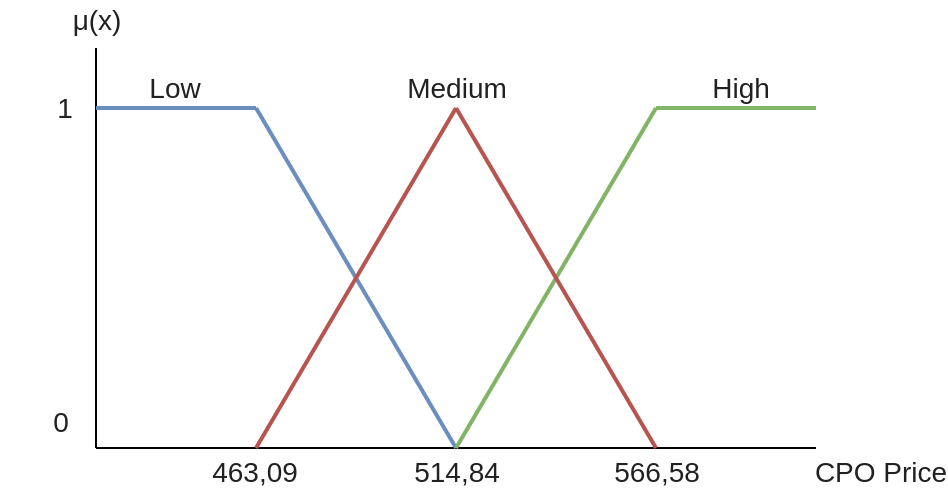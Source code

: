 <mxfile version="20.5.3" type="github">
  <diagram id="ThOdFFGARETO164uNe6i" name="Page-1">
    <mxGraphModel dx="865" dy="518" grid="1" gridSize="10" guides="1" tooltips="1" connect="1" arrows="1" fold="1" page="1" pageScale="1" pageWidth="1700" pageHeight="1100" math="0" shadow="0">
      <root>
        <mxCell id="0" />
        <mxCell id="1" parent="0" />
        <mxCell id="P9_WP7KtGCWW9CeGZDhG-2" value="&lt;span style=&quot;color: rgb(32, 33, 34); font-family: sans-serif; font-size: 14px; text-align: start; background-color: rgb(255, 255, 255);&quot;&gt;μ(x)&lt;/span&gt;" style="text;strokeColor=none;fillColor=none;html=1;fontSize=15;fontStyle=0;verticalAlign=middle;align=center;" vertex="1" parent="1">
          <mxGeometry x="218" y="220" width="60" height="10" as="geometry" />
        </mxCell>
        <mxCell id="P9_WP7KtGCWW9CeGZDhG-5" value="&lt;span style=&quot;color: rgb(32, 33, 34); font-family: sans-serif; font-size: 14px; text-align: start; background-color: rgb(255, 255, 255);&quot;&gt;1&lt;/span&gt;" style="text;strokeColor=none;fillColor=none;html=1;fontSize=15;fontStyle=0;verticalAlign=middle;align=center;" vertex="1" parent="1">
          <mxGeometry x="207" y="264" width="50" height="10" as="geometry" />
        </mxCell>
        <mxCell id="P9_WP7KtGCWW9CeGZDhG-6" value="&lt;span style=&quot;color: rgb(32, 33, 34); font-family: sans-serif; font-size: 14px; text-align: start; background-color: rgb(255, 255, 255);&quot;&gt;0&lt;/span&gt;" style="text;strokeColor=none;fillColor=none;html=1;fontSize=15;fontStyle=0;verticalAlign=middle;align=center;" vertex="1" parent="1">
          <mxGeometry x="200" y="421" width="60" height="10" as="geometry" />
        </mxCell>
        <mxCell id="P9_WP7KtGCWW9CeGZDhG-7" value="&lt;div style=&quot;text-align: start;&quot;&gt;&lt;span style=&quot;background-color: initial; font-size: 14px;&quot;&gt;&lt;font face=&quot;sans-serif&quot; color=&quot;#202122&quot;&gt;463,09&lt;/font&gt;&lt;/span&gt;&lt;/div&gt;" style="text;strokeColor=none;fillColor=none;html=1;fontSize=15;fontStyle=0;verticalAlign=middle;align=center;" vertex="1" parent="1">
          <mxGeometry x="302" y="446" width="50" height="10" as="geometry" />
        </mxCell>
        <mxCell id="P9_WP7KtGCWW9CeGZDhG-8" value="&lt;div style=&quot;text-align: start;&quot;&gt;&lt;span style=&quot;background-color: initial; font-size: 14px;&quot;&gt;&lt;font face=&quot;sans-serif&quot; color=&quot;#202122&quot;&gt;514,84&lt;/font&gt;&lt;/span&gt;&lt;/div&gt;" style="text;strokeColor=none;fillColor=none;html=1;fontSize=15;fontStyle=0;verticalAlign=middle;align=center;" vertex="1" parent="1">
          <mxGeometry x="398" y="446" width="60" height="10" as="geometry" />
        </mxCell>
        <mxCell id="P9_WP7KtGCWW9CeGZDhG-9" value="&lt;div style=&quot;text-align: start;&quot;&gt;&lt;span style=&quot;background-color: initial; font-size: 14px;&quot;&gt;&lt;font face=&quot;sans-serif&quot; color=&quot;#202122&quot;&gt;566,58&lt;/font&gt;&lt;/span&gt;&lt;/div&gt;" style="text;strokeColor=none;fillColor=none;html=1;fontSize=15;fontStyle=0;verticalAlign=middle;align=center;" vertex="1" parent="1">
          <mxGeometry x="498" y="446" width="60" height="10" as="geometry" />
        </mxCell>
        <mxCell id="P9_WP7KtGCWW9CeGZDhG-17" value="" style="endArrow=none;html=1;rounded=0;fontSize=15;" edge="1" parent="1">
          <mxGeometry width="50" height="50" relative="1" as="geometry">
            <mxPoint x="248" y="440" as="sourcePoint" />
            <mxPoint x="248" y="240" as="targetPoint" />
          </mxGeometry>
        </mxCell>
        <mxCell id="P9_WP7KtGCWW9CeGZDhG-18" value="" style="endArrow=none;html=1;rounded=0;fontSize=15;" edge="1" parent="1">
          <mxGeometry width="50" height="50" relative="1" as="geometry">
            <mxPoint x="248" y="440" as="sourcePoint" />
            <mxPoint x="608" y="440" as="targetPoint" />
          </mxGeometry>
        </mxCell>
        <mxCell id="P9_WP7KtGCWW9CeGZDhG-19" value="" style="endArrow=none;html=1;rounded=0;fontSize=15;fillColor=#dae8fc;strokeColor=#6c8ebf;strokeWidth=2;" edge="1" parent="1">
          <mxGeometry width="50" height="50" relative="1" as="geometry">
            <mxPoint x="248" y="270" as="sourcePoint" />
            <mxPoint x="328" y="270" as="targetPoint" />
          </mxGeometry>
        </mxCell>
        <mxCell id="P9_WP7KtGCWW9CeGZDhG-21" value="" style="endArrow=none;html=1;rounded=0;fontSize=15;fillColor=#dae8fc;strokeColor=#6c8ebf;strokeWidth=2;" edge="1" parent="1">
          <mxGeometry width="50" height="50" relative="1" as="geometry">
            <mxPoint x="328" y="270" as="sourcePoint" />
            <mxPoint x="428" y="440" as="targetPoint" />
          </mxGeometry>
        </mxCell>
        <mxCell id="P9_WP7KtGCWW9CeGZDhG-22" value="" style="endArrow=none;html=1;rounded=0;fontSize=15;fillColor=#d5e8d4;strokeColor=#82b366;strokeWidth=2;" edge="1" parent="1">
          <mxGeometry width="50" height="50" relative="1" as="geometry">
            <mxPoint x="528" y="270" as="sourcePoint" />
            <mxPoint x="428" y="440" as="targetPoint" />
          </mxGeometry>
        </mxCell>
        <mxCell id="P9_WP7KtGCWW9CeGZDhG-23" value="" style="endArrow=none;html=1;rounded=0;fontSize=15;fillColor=#d5e8d4;strokeColor=#82b366;strokeWidth=2;" edge="1" parent="1">
          <mxGeometry width="50" height="50" relative="1" as="geometry">
            <mxPoint x="528" y="270" as="sourcePoint" />
            <mxPoint x="608" y="270" as="targetPoint" />
          </mxGeometry>
        </mxCell>
        <mxCell id="P9_WP7KtGCWW9CeGZDhG-25" value="" style="endArrow=none;html=1;rounded=0;fontSize=15;fillColor=#f8cecc;strokeColor=#b85450;strokeWidth=2;" edge="1" parent="1">
          <mxGeometry width="50" height="50" relative="1" as="geometry">
            <mxPoint x="428" y="270" as="sourcePoint" />
            <mxPoint x="328" y="440" as="targetPoint" />
          </mxGeometry>
        </mxCell>
        <mxCell id="P9_WP7KtGCWW9CeGZDhG-26" value="" style="endArrow=none;html=1;rounded=0;fontSize=15;fillColor=#f8cecc;strokeColor=#b85450;strokeWidth=2;" edge="1" parent="1">
          <mxGeometry width="50" height="50" relative="1" as="geometry">
            <mxPoint x="428" y="270" as="sourcePoint" />
            <mxPoint x="528" y="440" as="targetPoint" />
          </mxGeometry>
        </mxCell>
        <mxCell id="P9_WP7KtGCWW9CeGZDhG-27" value="&lt;div style=&quot;text-align: start;&quot;&gt;&lt;span style=&quot;background-color: initial; font-size: 14px;&quot;&gt;&lt;font face=&quot;sans-serif&quot; color=&quot;#202122&quot;&gt;CPO Price&lt;/font&gt;&lt;/span&gt;&lt;/div&gt;" style="text;strokeColor=none;fillColor=none;html=1;fontSize=15;fontStyle=0;verticalAlign=middle;align=center;" vertex="1" parent="1">
          <mxGeometry x="610" y="446" width="60" height="10" as="geometry" />
        </mxCell>
        <mxCell id="P9_WP7KtGCWW9CeGZDhG-28" value="&lt;div style=&quot;text-align: start;&quot;&gt;&lt;span style=&quot;background-color: initial; font-size: 14px;&quot;&gt;&lt;font face=&quot;sans-serif&quot; color=&quot;#202122&quot;&gt;Low&lt;/font&gt;&lt;/span&gt;&lt;/div&gt;" style="text;strokeColor=none;fillColor=none;html=1;fontSize=15;fontStyle=0;verticalAlign=middle;align=center;" vertex="1" parent="1">
          <mxGeometry x="257" y="254" width="60" height="10" as="geometry" />
        </mxCell>
        <mxCell id="P9_WP7KtGCWW9CeGZDhG-29" value="&lt;div style=&quot;text-align: start;&quot;&gt;&lt;span style=&quot;background-color: initial; font-size: 14px;&quot;&gt;&lt;font face=&quot;sans-serif&quot; color=&quot;#202122&quot;&gt;Medium&lt;/font&gt;&lt;/span&gt;&lt;/div&gt;" style="text;strokeColor=none;fillColor=none;html=1;fontSize=15;fontStyle=0;verticalAlign=middle;align=center;" vertex="1" parent="1">
          <mxGeometry x="398" y="254" width="60" height="10" as="geometry" />
        </mxCell>
        <mxCell id="P9_WP7KtGCWW9CeGZDhG-30" value="&lt;div style=&quot;text-align: start;&quot;&gt;&lt;span style=&quot;background-color: initial; font-size: 14px;&quot;&gt;&lt;font face=&quot;sans-serif&quot; color=&quot;#202122&quot;&gt;High&lt;/font&gt;&lt;/span&gt;&lt;/div&gt;" style="text;strokeColor=none;fillColor=none;html=1;fontSize=15;fontStyle=0;verticalAlign=middle;align=center;" vertex="1" parent="1">
          <mxGeometry x="540" y="254" width="60" height="10" as="geometry" />
        </mxCell>
      </root>
    </mxGraphModel>
  </diagram>
</mxfile>

